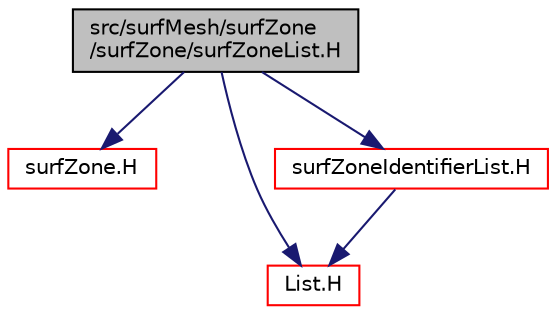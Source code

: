 digraph "src/surfMesh/surfZone/surfZone/surfZoneList.H"
{
  bgcolor="transparent";
  edge [fontname="Helvetica",fontsize="10",labelfontname="Helvetica",labelfontsize="10"];
  node [fontname="Helvetica",fontsize="10",shape=record];
  Node1 [label="src/surfMesh/surfZone\l/surfZone/surfZoneList.H",height=0.2,width=0.4,color="black", fillcolor="grey75", style="filled", fontcolor="black"];
  Node1 -> Node2 [color="midnightblue",fontsize="10",style="solid",fontname="Helvetica"];
  Node2 [label="surfZone.H",height=0.2,width=0.4,color="red",URL="$a10076.html"];
  Node1 -> Node3 [color="midnightblue",fontsize="10",style="solid",fontname="Helvetica"];
  Node3 [label="List.H",height=0.2,width=0.4,color="red",URL="$a07960.html"];
  Node1 -> Node4 [color="midnightblue",fontsize="10",style="solid",fontname="Helvetica"];
  Node4 [label="surfZoneIdentifierList.H",height=0.2,width=0.4,color="red",URL="$a10082.html"];
  Node4 -> Node3 [color="midnightblue",fontsize="10",style="solid",fontname="Helvetica"];
}

